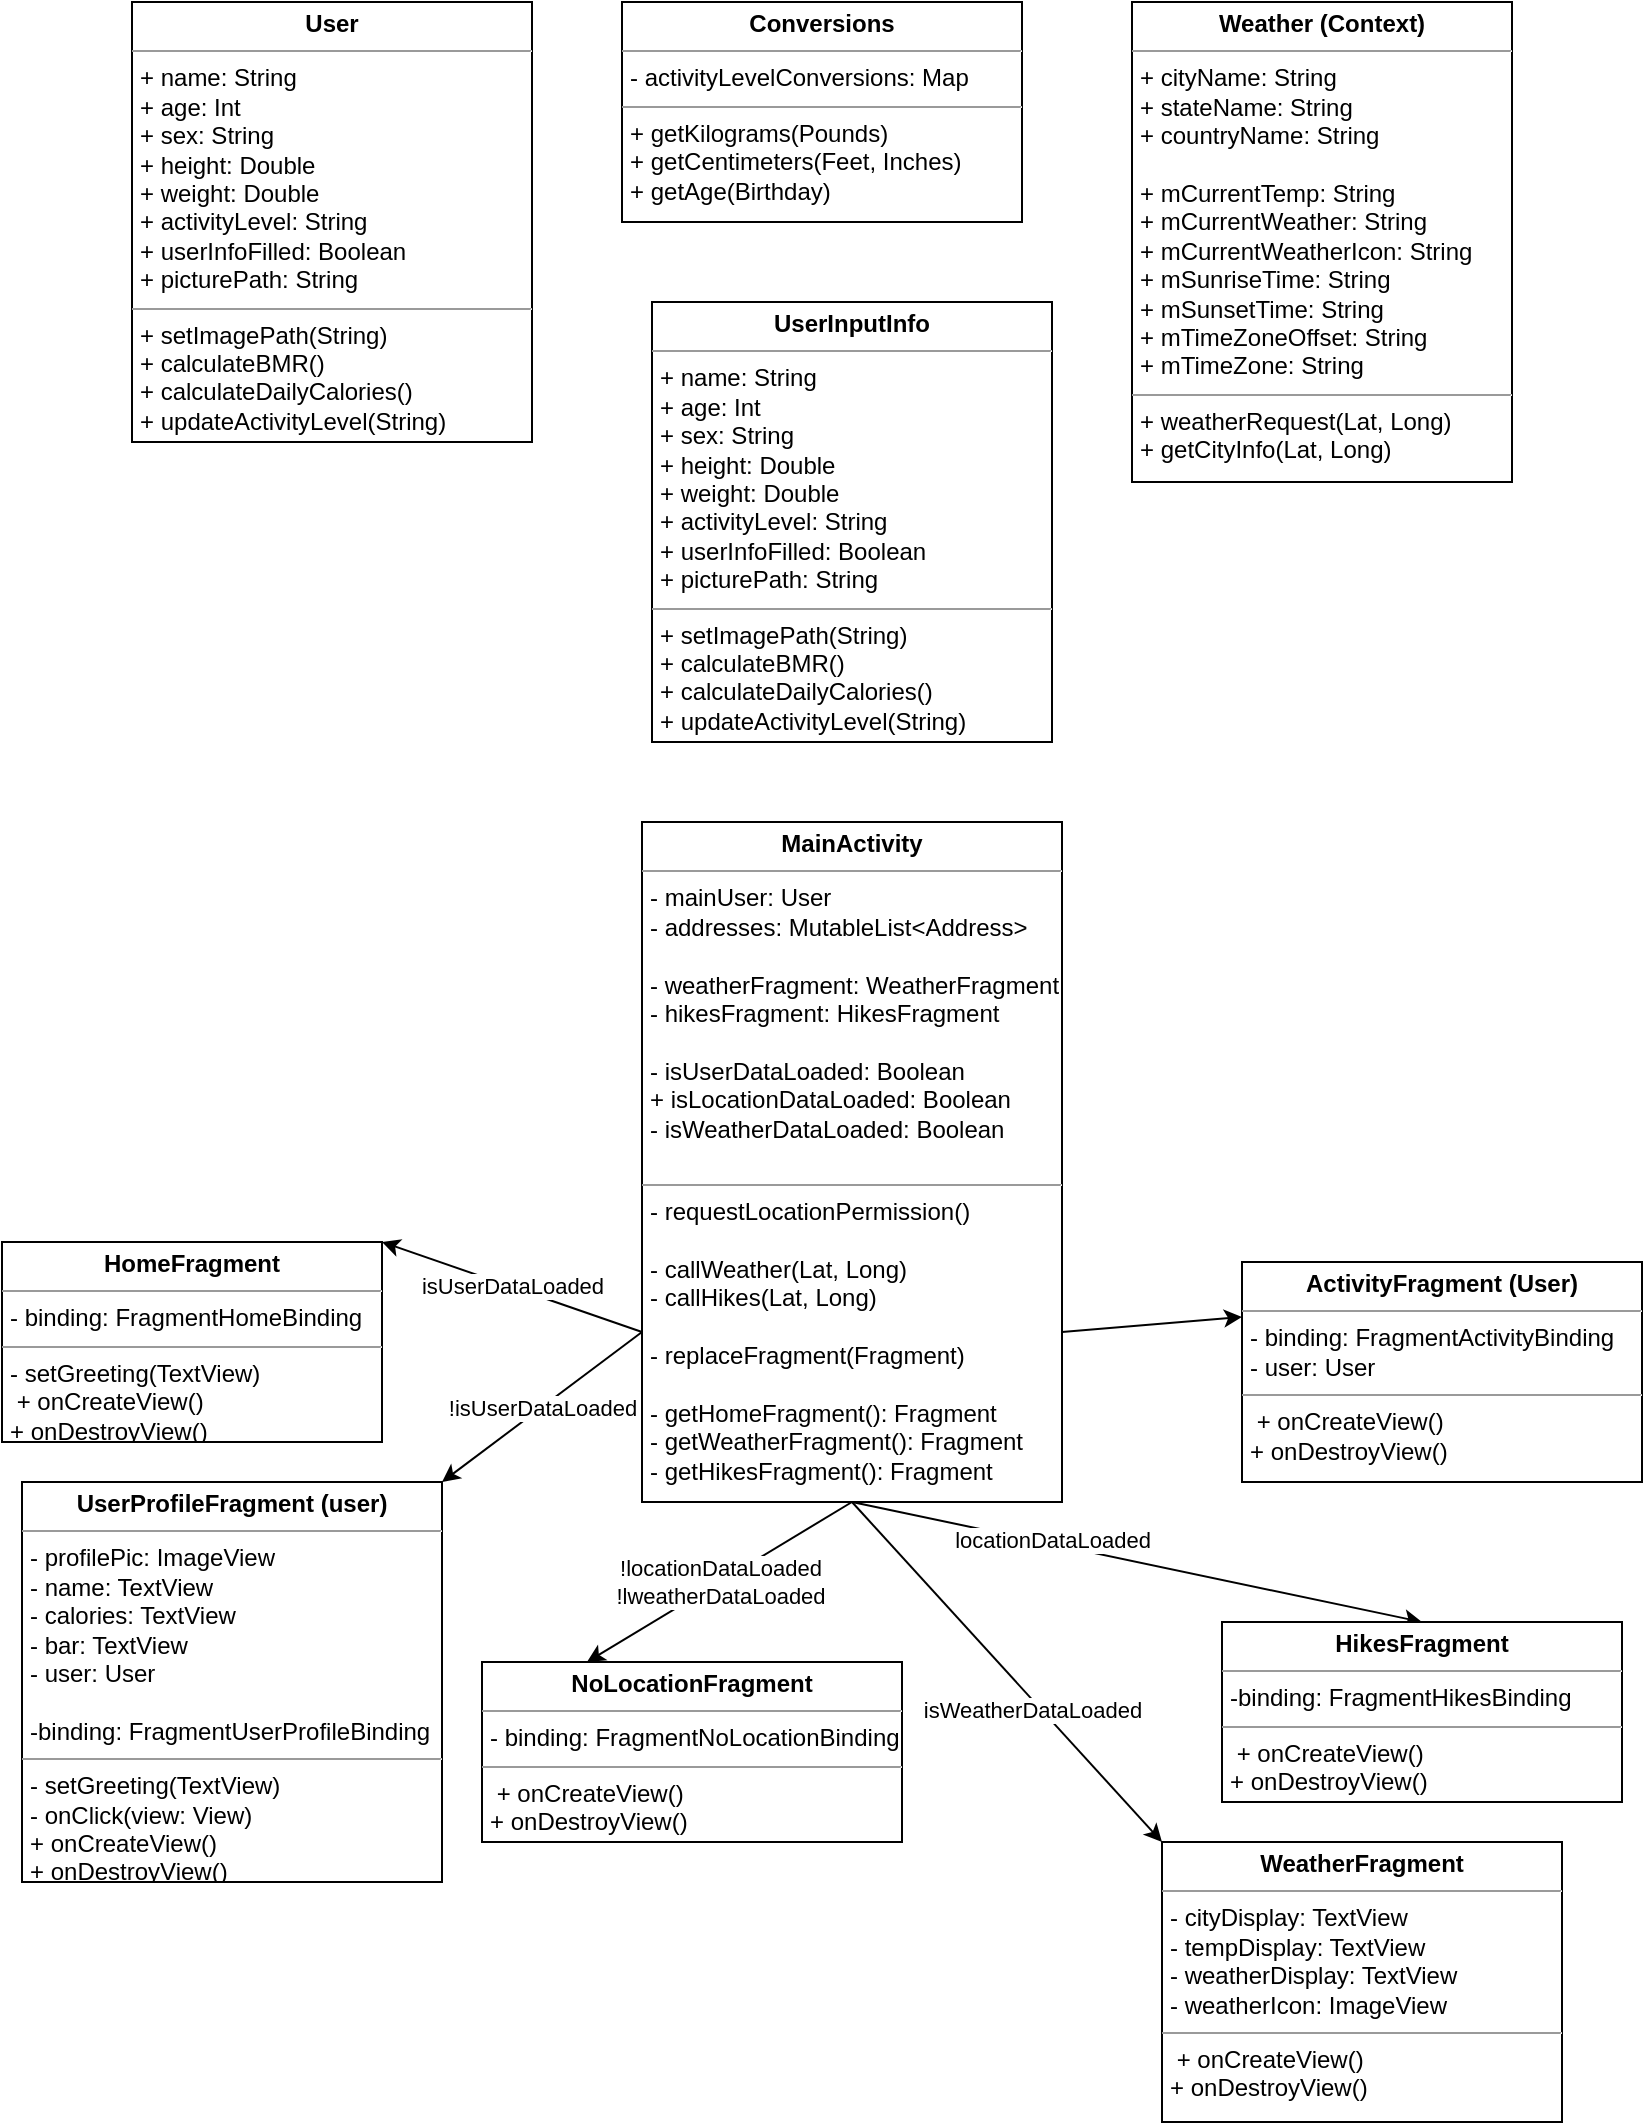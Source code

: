 <mxfile version="20.3.3" type="github">
  <diagram id="ZmJ0f89KbAj8Ep5K7tL8" name="Page-1">
    <mxGraphModel dx="1412" dy="825" grid="1" gridSize="10" guides="1" tooltips="1" connect="1" arrows="1" fold="1" page="1" pageScale="1" pageWidth="850" pageHeight="1100" math="0" shadow="0">
      <root>
        <mxCell id="0" />
        <mxCell id="1" parent="0" />
        <mxCell id="kw2KHlfr3yPHexrfWy-r-6" value="!isUserDataLoaded" style="edgeStyle=none;rounded=0;orthogonalLoop=1;jettySize=auto;html=1;exitX=0;exitY=0.75;exitDx=0;exitDy=0;entryX=1;entryY=0;entryDx=0;entryDy=0;" edge="1" parent="1" source="kw2KHlfr3yPHexrfWy-r-1" target="kw2KHlfr3yPHexrfWy-r-3">
          <mxGeometry relative="1" as="geometry" />
        </mxCell>
        <mxCell id="kw2KHlfr3yPHexrfWy-r-7" value="isUserDataLoaded" style="edgeStyle=none;rounded=0;orthogonalLoop=1;jettySize=auto;html=1;exitX=0;exitY=0.75;exitDx=0;exitDy=0;entryX=1;entryY=0;entryDx=0;entryDy=0;" edge="1" parent="1" source="kw2KHlfr3yPHexrfWy-r-1" target="kw2KHlfr3yPHexrfWy-r-2">
          <mxGeometry relative="1" as="geometry" />
        </mxCell>
        <mxCell id="kw2KHlfr3yPHexrfWy-r-11" value="!locationDataLoaded&lt;br&gt;!lweatherDataLoaded" style="rounded=0;orthogonalLoop=1;jettySize=auto;html=1;exitX=0.5;exitY=1;exitDx=0;exitDy=0;entryX=0.25;entryY=0;entryDx=0;entryDy=0;" edge="1" parent="1" source="kw2KHlfr3yPHexrfWy-r-1" target="kw2KHlfr3yPHexrfWy-r-9">
          <mxGeometry relative="1" as="geometry" />
        </mxCell>
        <mxCell id="kw2KHlfr3yPHexrfWy-r-12" style="edgeStyle=none;rounded=0;orthogonalLoop=1;jettySize=auto;html=1;exitX=0.5;exitY=1;exitDx=0;exitDy=0;entryX=0.5;entryY=0;entryDx=0;entryDy=0;" edge="1" parent="1" source="kw2KHlfr3yPHexrfWy-r-1" target="kw2KHlfr3yPHexrfWy-r-8">
          <mxGeometry relative="1" as="geometry" />
        </mxCell>
        <mxCell id="kw2KHlfr3yPHexrfWy-r-13" value="locationDataLoaded" style="edgeLabel;html=1;align=center;verticalAlign=middle;resizable=0;points=[];" vertex="1" connectable="0" parent="kw2KHlfr3yPHexrfWy-r-12">
          <mxGeometry x="-0.302" y="2" relative="1" as="geometry">
            <mxPoint as="offset" />
          </mxGeometry>
        </mxCell>
        <mxCell id="kw2KHlfr3yPHexrfWy-r-17" style="edgeStyle=none;rounded=0;orthogonalLoop=1;jettySize=auto;html=1;exitX=0.5;exitY=1;exitDx=0;exitDy=0;entryX=0;entryY=0;entryDx=0;entryDy=0;" edge="1" parent="1" source="kw2KHlfr3yPHexrfWy-r-1" target="kw2KHlfr3yPHexrfWy-r-16">
          <mxGeometry relative="1" as="geometry" />
        </mxCell>
        <mxCell id="kw2KHlfr3yPHexrfWy-r-18" value="isWeatherDataLoaded" style="edgeLabel;html=1;align=center;verticalAlign=middle;resizable=0;points=[];" vertex="1" connectable="0" parent="kw2KHlfr3yPHexrfWy-r-17">
          <mxGeometry x="0.189" y="-4" relative="1" as="geometry">
            <mxPoint as="offset" />
          </mxGeometry>
        </mxCell>
        <mxCell id="kw2KHlfr3yPHexrfWy-r-20" style="edgeStyle=none;rounded=0;orthogonalLoop=1;jettySize=auto;html=1;exitX=1;exitY=0.75;exitDx=0;exitDy=0;entryX=0;entryY=0.25;entryDx=0;entryDy=0;" edge="1" parent="1" source="kw2KHlfr3yPHexrfWy-r-1" target="kw2KHlfr3yPHexrfWy-r-19">
          <mxGeometry relative="1" as="geometry" />
        </mxCell>
        <mxCell id="kw2KHlfr3yPHexrfWy-r-1" value="&lt;p style=&quot;margin:0px;margin-top:4px;text-align:center;&quot;&gt;&lt;b&gt;MainActivity&lt;/b&gt;&lt;/p&gt;&lt;hr size=&quot;1&quot;&gt;&lt;p style=&quot;margin:0px;margin-left:4px;&quot;&gt;- mainUser: User&lt;/p&gt;&lt;p style=&quot;margin:0px;margin-left:4px;&quot;&gt;- addresses: MutableList&amp;lt;Address&amp;gt;&lt;/p&gt;&lt;p style=&quot;margin:0px;margin-left:4px;&quot;&gt;&lt;br&gt;&lt;/p&gt;&lt;p style=&quot;margin:0px;margin-left:4px;&quot;&gt;- weatherFragment: WeatherFragment&lt;/p&gt;&lt;p style=&quot;margin:0px;margin-left:4px;&quot;&gt;- hikesFragment: HikesFragment&lt;/p&gt;&lt;p style=&quot;margin:0px;margin-left:4px;&quot;&gt;&lt;br&gt;&lt;/p&gt;&lt;p style=&quot;margin:0px;margin-left:4px;&quot;&gt;- isUserDataLoaded: Boolean&lt;br&gt;&lt;/p&gt;&lt;p style=&quot;margin: 0px 0px 0px 4px;&quot;&gt;+ isLocationDataLoaded: Boolean&lt;br&gt;&lt;/p&gt;&lt;p style=&quot;margin: 0px 0px 0px 4px;&quot;&gt;- isWeatherDataLoaded: Boolean&lt;/p&gt;&lt;div&gt;&lt;br&gt;&lt;/div&gt;&lt;hr size=&quot;1&quot;&gt;&lt;p style=&quot;margin:0px;margin-left:4px;&quot;&gt;- requestLocationPermission()&lt;/p&gt;&lt;p style=&quot;margin:0px;margin-left:4px;&quot;&gt;&lt;br&gt;&lt;/p&gt;&lt;p style=&quot;margin:0px;margin-left:4px;&quot;&gt;- callWeather(Lat, Long)&lt;/p&gt;&lt;p style=&quot;margin:0px;margin-left:4px;&quot;&gt;- callHikes(Lat, Long)&lt;/p&gt;&lt;p style=&quot;margin:0px;margin-left:4px;&quot;&gt;&lt;br&gt;&lt;/p&gt;&lt;p style=&quot;margin:0px;margin-left:4px;&quot;&gt;- replaceFragment(Fragment)&lt;/p&gt;&lt;p style=&quot;margin:0px;margin-left:4px;&quot;&gt;&lt;br&gt;&lt;/p&gt;&lt;p style=&quot;margin: 0px 0px 0px 4px;&quot;&gt;- getHomeFragment(): Fragment&lt;/p&gt;&lt;p style=&quot;margin:0px;margin-left:4px;&quot;&gt;- getWeatherFragment(): Fragment&lt;/p&gt;&lt;p style=&quot;margin:0px;margin-left:4px;&quot;&gt;- getHikesFragment(): Fragment&lt;/p&gt;" style="verticalAlign=top;align=left;overflow=fill;fontSize=12;fontFamily=Helvetica;html=1;" vertex="1" parent="1">
          <mxGeometry x="335" y="450" width="210" height="340" as="geometry" />
        </mxCell>
        <mxCell id="kw2KHlfr3yPHexrfWy-r-2" value="&lt;p style=&quot;margin:0px;margin-top:4px;text-align:center;&quot;&gt;&lt;b&gt;HomeFragment&lt;/b&gt;&lt;/p&gt;&lt;hr size=&quot;1&quot;&gt;&lt;p style=&quot;margin:0px;margin-left:4px;&quot;&gt;- binding: FragmentHomeBinding&lt;/p&gt;&lt;hr size=&quot;1&quot;&gt;&lt;p style=&quot;margin:0px;margin-left:4px;&quot;&gt;- setGreeting(TextView)&lt;br&gt;&lt;/p&gt;&lt;p style=&quot;margin: 0px 0px 0px 4px;&quot;&gt;&amp;nbsp;+ onCreateView()&lt;/p&gt;&lt;p style=&quot;margin: 0px 0px 0px 4px;&quot;&gt;+ onDestroyView()&lt;/p&gt;" style="verticalAlign=top;align=left;overflow=fill;fontSize=12;fontFamily=Helvetica;html=1;" vertex="1" parent="1">
          <mxGeometry x="15" y="660" width="190" height="100" as="geometry" />
        </mxCell>
        <mxCell id="kw2KHlfr3yPHexrfWy-r-3" value="&lt;p style=&quot;margin:0px;margin-top:4px;text-align:center;&quot;&gt;&lt;b&gt;UserProfileFragment (user)&lt;/b&gt;&lt;/p&gt;&lt;hr size=&quot;1&quot;&gt;&lt;p style=&quot;margin:0px;margin-left:4px;&quot;&gt;- profilePic: ImageView&lt;/p&gt;&lt;p style=&quot;margin:0px;margin-left:4px;&quot;&gt;- name: TextView&lt;/p&gt;&lt;p style=&quot;margin:0px;margin-left:4px;&quot;&gt;- calories: TextView&lt;/p&gt;&lt;p style=&quot;margin:0px;margin-left:4px;&quot;&gt;- bar: TextView&lt;/p&gt;&lt;p style=&quot;margin:0px;margin-left:4px;&quot;&gt;- user: User&lt;/p&gt;&lt;p style=&quot;margin:0px;margin-left:4px;&quot;&gt;&lt;br&gt;&lt;/p&gt;&lt;p style=&quot;margin:0px;margin-left:4px;&quot;&gt;-binding: FragmentUserProfileBinding&lt;/p&gt;&lt;hr size=&quot;1&quot;&gt;&lt;p style=&quot;margin:0px;margin-left:4px;&quot;&gt;- setGreeting(TextView)&lt;br&gt;&lt;/p&gt;&lt;p style=&quot;margin:0px;margin-left:4px;&quot;&gt;- onClick(view: View)&lt;/p&gt;&lt;p style=&quot;margin: 0px 0px 0px 4px;&quot;&gt;+ onCreateView()&lt;/p&gt;&lt;p style=&quot;margin: 0px 0px 0px 4px;&quot;&gt;+ onDestroyView()&lt;/p&gt;" style="verticalAlign=top;align=left;overflow=fill;fontSize=12;fontFamily=Helvetica;html=1;" vertex="1" parent="1">
          <mxGeometry x="25" y="780" width="210" height="200" as="geometry" />
        </mxCell>
        <mxCell id="kw2KHlfr3yPHexrfWy-r-8" value="&lt;p style=&quot;margin:0px;margin-top:4px;text-align:center;&quot;&gt;&lt;b&gt;HikesFragment&lt;/b&gt;&lt;/p&gt;&lt;hr size=&quot;1&quot;&gt;&lt;p style=&quot;margin:0px;margin-left:4px;&quot;&gt;-binding: FragmentHikesBinding&lt;br&gt;&lt;/p&gt;&lt;hr size=&quot;1&quot;&gt;&lt;p style=&quot;margin: 0px 0px 0px 4px;&quot;&gt;&amp;nbsp;+ onCreateView()&lt;/p&gt;&lt;p style=&quot;margin: 0px 0px 0px 4px;&quot;&gt;+ onDestroyView()&lt;/p&gt;" style="verticalAlign=top;align=left;overflow=fill;fontSize=12;fontFamily=Helvetica;html=1;" vertex="1" parent="1">
          <mxGeometry x="625" y="850" width="200" height="90" as="geometry" />
        </mxCell>
        <mxCell id="kw2KHlfr3yPHexrfWy-r-9" value="&lt;p style=&quot;margin:0px;margin-top:4px;text-align:center;&quot;&gt;&lt;b&gt;NoLocationFragment&lt;/b&gt;&lt;/p&gt;&lt;hr size=&quot;1&quot;&gt;&lt;p style=&quot;margin:0px;margin-left:4px;&quot;&gt;- binding: FragmentNoLocationBinding&lt;/p&gt;&lt;hr size=&quot;1&quot;&gt;&lt;p style=&quot;margin: 0px 0px 0px 4px;&quot;&gt;&amp;nbsp;+ onCreateView()&lt;/p&gt;&lt;p style=&quot;margin: 0px 0px 0px 4px;&quot;&gt;+ onDestroyView()&lt;/p&gt;" style="verticalAlign=top;align=left;overflow=fill;fontSize=12;fontFamily=Helvetica;html=1;" vertex="1" parent="1">
          <mxGeometry x="255" y="870" width="210" height="90" as="geometry" />
        </mxCell>
        <mxCell id="kw2KHlfr3yPHexrfWy-r-16" value="&lt;p style=&quot;margin:0px;margin-top:4px;text-align:center;&quot;&gt;&lt;b&gt;WeatherFragment&lt;/b&gt;&lt;/p&gt;&lt;hr size=&quot;1&quot;&gt;&lt;p style=&quot;margin:0px;margin-left:4px;&quot;&gt;- cityDisplay: TextView&lt;br&gt;&lt;/p&gt;&lt;p style=&quot;margin:0px;margin-left:4px;&quot;&gt;- tempDisplay: TextView&lt;/p&gt;&lt;p style=&quot;margin:0px;margin-left:4px;&quot;&gt;- weatherDisplay: TextView&lt;/p&gt;&lt;p style=&quot;margin:0px;margin-left:4px;&quot;&gt;- weatherIcon: ImageView&lt;/p&gt;&lt;hr size=&quot;1&quot;&gt;&lt;p style=&quot;margin:0px;margin-left:4px;&quot;&gt;&amp;nbsp;+ onCreateView()&lt;/p&gt;&lt;p style=&quot;margin:0px;margin-left:4px;&quot;&gt;+ onDestroyView()&lt;/p&gt;" style="verticalAlign=top;align=left;overflow=fill;fontSize=12;fontFamily=Helvetica;html=1;" vertex="1" parent="1">
          <mxGeometry x="595" y="960" width="200" height="140" as="geometry" />
        </mxCell>
        <mxCell id="kw2KHlfr3yPHexrfWy-r-19" value="&lt;p style=&quot;margin:0px;margin-top:4px;text-align:center;&quot;&gt;&lt;b&gt;ActivityFragment (User)&lt;/b&gt;&lt;/p&gt;&lt;hr size=&quot;1&quot;&gt;&lt;p style=&quot;margin:0px;margin-left:4px;&quot;&gt;- binding: FragmentActivityBinding&lt;/p&gt;&lt;p style=&quot;margin:0px;margin-left:4px;&quot;&gt;- user: User&lt;/p&gt;&lt;hr size=&quot;1&quot;&gt;&lt;p style=&quot;margin:0px;margin-left:4px;&quot;&gt;&amp;nbsp;+ onCreateView()&lt;/p&gt;&lt;p style=&quot;margin:0px;margin-left:4px;&quot;&gt;+ onDestroyView()&lt;/p&gt;" style="verticalAlign=top;align=left;overflow=fill;fontSize=12;fontFamily=Helvetica;html=1;" vertex="1" parent="1">
          <mxGeometry x="635" y="670" width="200" height="110" as="geometry" />
        </mxCell>
        <mxCell id="kw2KHlfr3yPHexrfWy-r-22" value="&lt;p style=&quot;margin:0px;margin-top:4px;text-align:center;&quot;&gt;&lt;b&gt;Conversions&lt;/b&gt;&lt;/p&gt;&lt;hr size=&quot;1&quot;&gt;&lt;p style=&quot;margin:0px;margin-left:4px;&quot;&gt;- activityLevelConversions: Map&lt;br&gt;&lt;/p&gt;&lt;hr size=&quot;1&quot;&gt;&lt;p style=&quot;margin:0px;margin-left:4px;&quot;&gt;+ getKilograms(Pounds)&lt;/p&gt;&lt;p style=&quot;margin:0px;margin-left:4px;&quot;&gt;+ getCentimeters(Feet, Inches)&lt;/p&gt;&lt;p style=&quot;margin:0px;margin-left:4px;&quot;&gt;+ getAge(Birthday)&lt;/p&gt;" style="verticalAlign=top;align=left;overflow=fill;fontSize=12;fontFamily=Helvetica;html=1;" vertex="1" parent="1">
          <mxGeometry x="325" y="40" width="200" height="110" as="geometry" />
        </mxCell>
        <mxCell id="kw2KHlfr3yPHexrfWy-r-24" value="&lt;p style=&quot;margin:0px;margin-top:4px;text-align:center;&quot;&gt;&lt;b&gt;User&lt;/b&gt;&lt;/p&gt;&lt;hr size=&quot;1&quot;&gt;&lt;p style=&quot;margin: 0px 0px 0px 4px;&quot;&gt;+ name: String&lt;/p&gt;&lt;p style=&quot;margin: 0px 0px 0px 4px;&quot;&gt;+ age: Int&amp;nbsp;&lt;/p&gt;&lt;p style=&quot;margin: 0px 0px 0px 4px;&quot;&gt;+ sex: String&lt;/p&gt;&lt;p style=&quot;margin: 0px 0px 0px 4px;&quot;&gt;+ height: Double&lt;/p&gt;&lt;p style=&quot;margin: 0px 0px 0px 4px;&quot;&gt;+ weight: Double&lt;/p&gt;&lt;p style=&quot;margin: 0px 0px 0px 4px;&quot;&gt;+ activityLevel: String&lt;/p&gt;&lt;p style=&quot;margin: 0px 0px 0px 4px;&quot;&gt;+ userInfoFilled: Boolean&lt;/p&gt;&lt;p style=&quot;margin: 0px 0px 0px 4px;&quot;&gt;+ picturePath: String&lt;/p&gt;&lt;hr size=&quot;1&quot;&gt;&lt;p style=&quot;margin:0px;margin-left:4px;&quot;&gt;+ setImagePath(String)&lt;/p&gt;&lt;p style=&quot;margin:0px;margin-left:4px;&quot;&gt;+ calculateBMR()&lt;/p&gt;&lt;p style=&quot;margin:0px;margin-left:4px;&quot;&gt;+ calculateDailyCalories()&lt;/p&gt;&lt;p style=&quot;margin:0px;margin-left:4px;&quot;&gt;+ updateActivityLevel(String)&lt;/p&gt;" style="verticalAlign=top;align=left;overflow=fill;fontSize=12;fontFamily=Helvetica;html=1;" vertex="1" parent="1">
          <mxGeometry x="80" y="40" width="200" height="220" as="geometry" />
        </mxCell>
        <mxCell id="kw2KHlfr3yPHexrfWy-r-25" value="&lt;p style=&quot;margin:0px;margin-top:4px;text-align:center;&quot;&gt;&lt;b&gt;Weather (Context)&lt;/b&gt;&lt;/p&gt;&lt;hr size=&quot;1&quot;&gt;&lt;p style=&quot;margin:0px;margin-left:4px;&quot;&gt;+ cityName: String&lt;br&gt;&lt;/p&gt;&lt;p style=&quot;margin: 0px 0px 0px 4px;&quot;&gt;+ stateName: String&lt;/p&gt;&lt;p style=&quot;margin: 0px 0px 0px 4px;&quot;&gt;+ countryName: String&lt;/p&gt;&lt;p style=&quot;margin: 0px 0px 0px 4px;&quot;&gt;&lt;br&gt;&lt;/p&gt;&lt;p style=&quot;margin: 0px 0px 0px 4px;&quot;&gt;+ mCurrentTemp: String&lt;/p&gt;&lt;p style=&quot;margin: 0px 0px 0px 4px;&quot;&gt;+ mCurrentWeather: String&lt;/p&gt;&lt;p style=&quot;margin: 0px 0px 0px 4px;&quot;&gt;+ mCurrentWeatherIcon: String&lt;/p&gt;&lt;p style=&quot;margin: 0px 0px 0px 4px;&quot;&gt;+ mSunriseTime: String&lt;/p&gt;&lt;p style=&quot;margin: 0px 0px 0px 4px;&quot;&gt;+ mSunsetTime: String&lt;/p&gt;&lt;p style=&quot;margin: 0px 0px 0px 4px;&quot;&gt;+ mTimeZoneOffset: String&lt;/p&gt;&lt;p style=&quot;margin: 0px 0px 0px 4px;&quot;&gt;+ mTimeZone: String&lt;/p&gt;&lt;hr size=&quot;1&quot;&gt;&lt;p style=&quot;margin:0px;margin-left:4px;&quot;&gt;+ weatherRequest(Lat, Long)&lt;/p&gt;&lt;p style=&quot;margin:0px;margin-left:4px;&quot;&gt;+ getCityInfo(Lat, Long)&lt;/p&gt;" style="verticalAlign=top;align=left;overflow=fill;fontSize=12;fontFamily=Helvetica;html=1;" vertex="1" parent="1">
          <mxGeometry x="580" y="40" width="190" height="240" as="geometry" />
        </mxCell>
        <mxCell id="kw2KHlfr3yPHexrfWy-r-26" value="&lt;p style=&quot;margin:0px;margin-top:4px;text-align:center;&quot;&gt;&lt;b&gt;UserInputInfo&lt;/b&gt;&lt;/p&gt;&lt;hr size=&quot;1&quot;&gt;&lt;p style=&quot;margin: 0px 0px 0px 4px;&quot;&gt;+ name: String&lt;/p&gt;&lt;p style=&quot;margin: 0px 0px 0px 4px;&quot;&gt;+ age: Int&amp;nbsp;&lt;/p&gt;&lt;p style=&quot;margin: 0px 0px 0px 4px;&quot;&gt;+ sex: String&lt;/p&gt;&lt;p style=&quot;margin: 0px 0px 0px 4px;&quot;&gt;+ height: Double&lt;/p&gt;&lt;p style=&quot;margin: 0px 0px 0px 4px;&quot;&gt;+ weight: Double&lt;/p&gt;&lt;p style=&quot;margin: 0px 0px 0px 4px;&quot;&gt;+ activityLevel: String&lt;/p&gt;&lt;p style=&quot;margin: 0px 0px 0px 4px;&quot;&gt;+ userInfoFilled: Boolean&lt;/p&gt;&lt;p style=&quot;margin: 0px 0px 0px 4px;&quot;&gt;+ picturePath: String&lt;/p&gt;&lt;hr size=&quot;1&quot;&gt;&lt;p style=&quot;margin:0px;margin-left:4px;&quot;&gt;+ setImagePath(String)&lt;/p&gt;&lt;p style=&quot;margin:0px;margin-left:4px;&quot;&gt;+ calculateBMR()&lt;/p&gt;&lt;p style=&quot;margin:0px;margin-left:4px;&quot;&gt;+ calculateDailyCalories()&lt;/p&gt;&lt;p style=&quot;margin:0px;margin-left:4px;&quot;&gt;+ updateActivityLevel(String)&lt;/p&gt;" style="verticalAlign=top;align=left;overflow=fill;fontSize=12;fontFamily=Helvetica;html=1;" vertex="1" parent="1">
          <mxGeometry x="340" y="190" width="200" height="220" as="geometry" />
        </mxCell>
      </root>
    </mxGraphModel>
  </diagram>
</mxfile>
